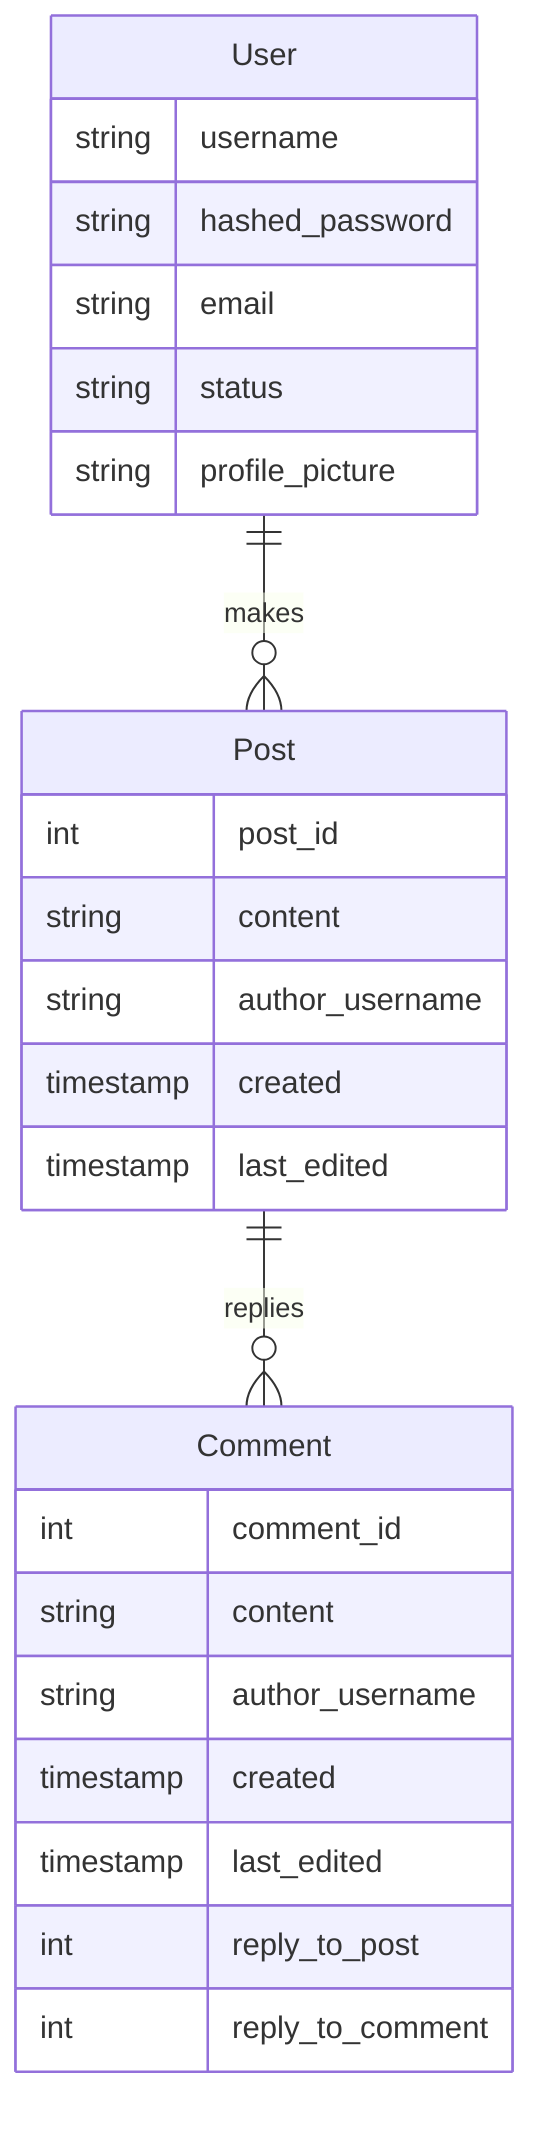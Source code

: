 erDiagram
    User {
        string username
        string hashed_password
        string email
        string status
        string profile_picture
    }
    User ||--o{ Post : makes

    Post {
        int post_id
        string content
        string author_username
        timestamp created
        timestamp last_edited
    }
    Post ||--o{ Comment : replies

    Comment {
        int comment_id
        string content
        string author_username
        timestamp created
        timestamp last_edited
        int reply_to_post
        int reply_to_comment
    }
